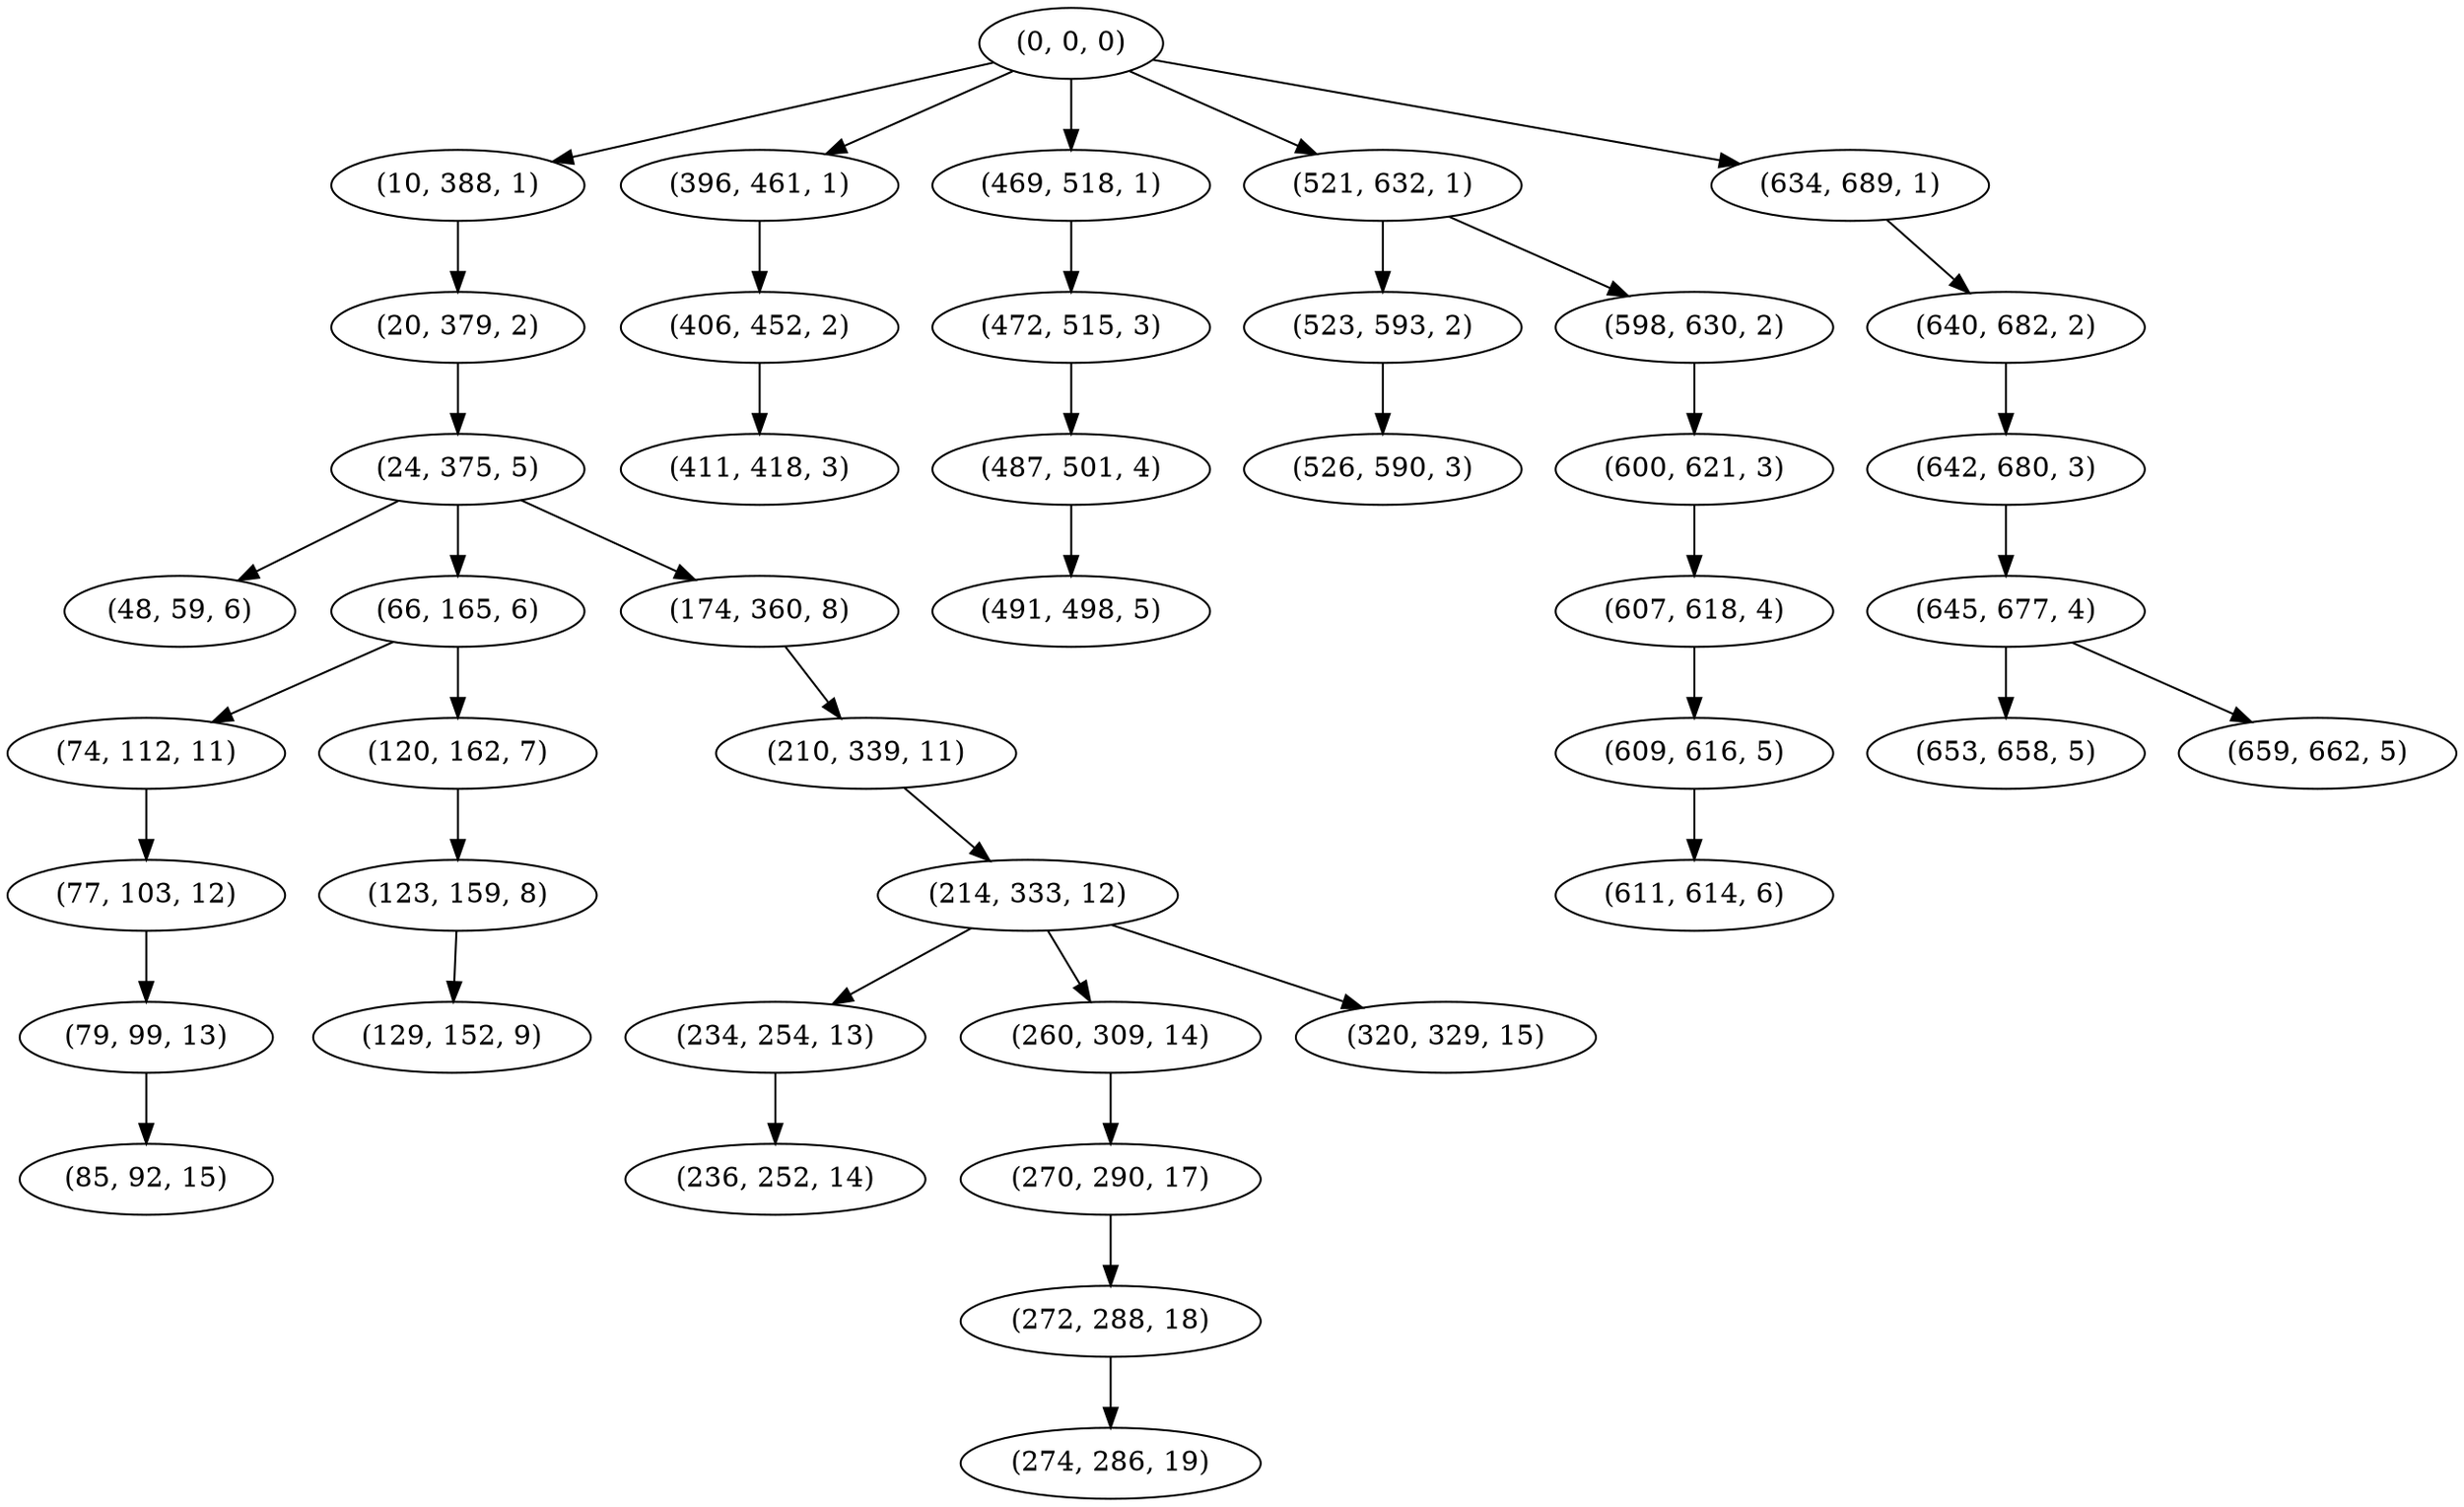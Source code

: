 digraph tree {
    "(0, 0, 0)";
    "(10, 388, 1)";
    "(20, 379, 2)";
    "(24, 375, 5)";
    "(48, 59, 6)";
    "(66, 165, 6)";
    "(74, 112, 11)";
    "(77, 103, 12)";
    "(79, 99, 13)";
    "(85, 92, 15)";
    "(120, 162, 7)";
    "(123, 159, 8)";
    "(129, 152, 9)";
    "(174, 360, 8)";
    "(210, 339, 11)";
    "(214, 333, 12)";
    "(234, 254, 13)";
    "(236, 252, 14)";
    "(260, 309, 14)";
    "(270, 290, 17)";
    "(272, 288, 18)";
    "(274, 286, 19)";
    "(320, 329, 15)";
    "(396, 461, 1)";
    "(406, 452, 2)";
    "(411, 418, 3)";
    "(469, 518, 1)";
    "(472, 515, 3)";
    "(487, 501, 4)";
    "(491, 498, 5)";
    "(521, 632, 1)";
    "(523, 593, 2)";
    "(526, 590, 3)";
    "(598, 630, 2)";
    "(600, 621, 3)";
    "(607, 618, 4)";
    "(609, 616, 5)";
    "(611, 614, 6)";
    "(634, 689, 1)";
    "(640, 682, 2)";
    "(642, 680, 3)";
    "(645, 677, 4)";
    "(653, 658, 5)";
    "(659, 662, 5)";
    "(0, 0, 0)" -> "(10, 388, 1)";
    "(0, 0, 0)" -> "(396, 461, 1)";
    "(0, 0, 0)" -> "(469, 518, 1)";
    "(0, 0, 0)" -> "(521, 632, 1)";
    "(0, 0, 0)" -> "(634, 689, 1)";
    "(10, 388, 1)" -> "(20, 379, 2)";
    "(20, 379, 2)" -> "(24, 375, 5)";
    "(24, 375, 5)" -> "(48, 59, 6)";
    "(24, 375, 5)" -> "(66, 165, 6)";
    "(24, 375, 5)" -> "(174, 360, 8)";
    "(66, 165, 6)" -> "(74, 112, 11)";
    "(66, 165, 6)" -> "(120, 162, 7)";
    "(74, 112, 11)" -> "(77, 103, 12)";
    "(77, 103, 12)" -> "(79, 99, 13)";
    "(79, 99, 13)" -> "(85, 92, 15)";
    "(120, 162, 7)" -> "(123, 159, 8)";
    "(123, 159, 8)" -> "(129, 152, 9)";
    "(174, 360, 8)" -> "(210, 339, 11)";
    "(210, 339, 11)" -> "(214, 333, 12)";
    "(214, 333, 12)" -> "(234, 254, 13)";
    "(214, 333, 12)" -> "(260, 309, 14)";
    "(214, 333, 12)" -> "(320, 329, 15)";
    "(234, 254, 13)" -> "(236, 252, 14)";
    "(260, 309, 14)" -> "(270, 290, 17)";
    "(270, 290, 17)" -> "(272, 288, 18)";
    "(272, 288, 18)" -> "(274, 286, 19)";
    "(396, 461, 1)" -> "(406, 452, 2)";
    "(406, 452, 2)" -> "(411, 418, 3)";
    "(469, 518, 1)" -> "(472, 515, 3)";
    "(472, 515, 3)" -> "(487, 501, 4)";
    "(487, 501, 4)" -> "(491, 498, 5)";
    "(521, 632, 1)" -> "(523, 593, 2)";
    "(521, 632, 1)" -> "(598, 630, 2)";
    "(523, 593, 2)" -> "(526, 590, 3)";
    "(598, 630, 2)" -> "(600, 621, 3)";
    "(600, 621, 3)" -> "(607, 618, 4)";
    "(607, 618, 4)" -> "(609, 616, 5)";
    "(609, 616, 5)" -> "(611, 614, 6)";
    "(634, 689, 1)" -> "(640, 682, 2)";
    "(640, 682, 2)" -> "(642, 680, 3)";
    "(642, 680, 3)" -> "(645, 677, 4)";
    "(645, 677, 4)" -> "(653, 658, 5)";
    "(645, 677, 4)" -> "(659, 662, 5)";
}
